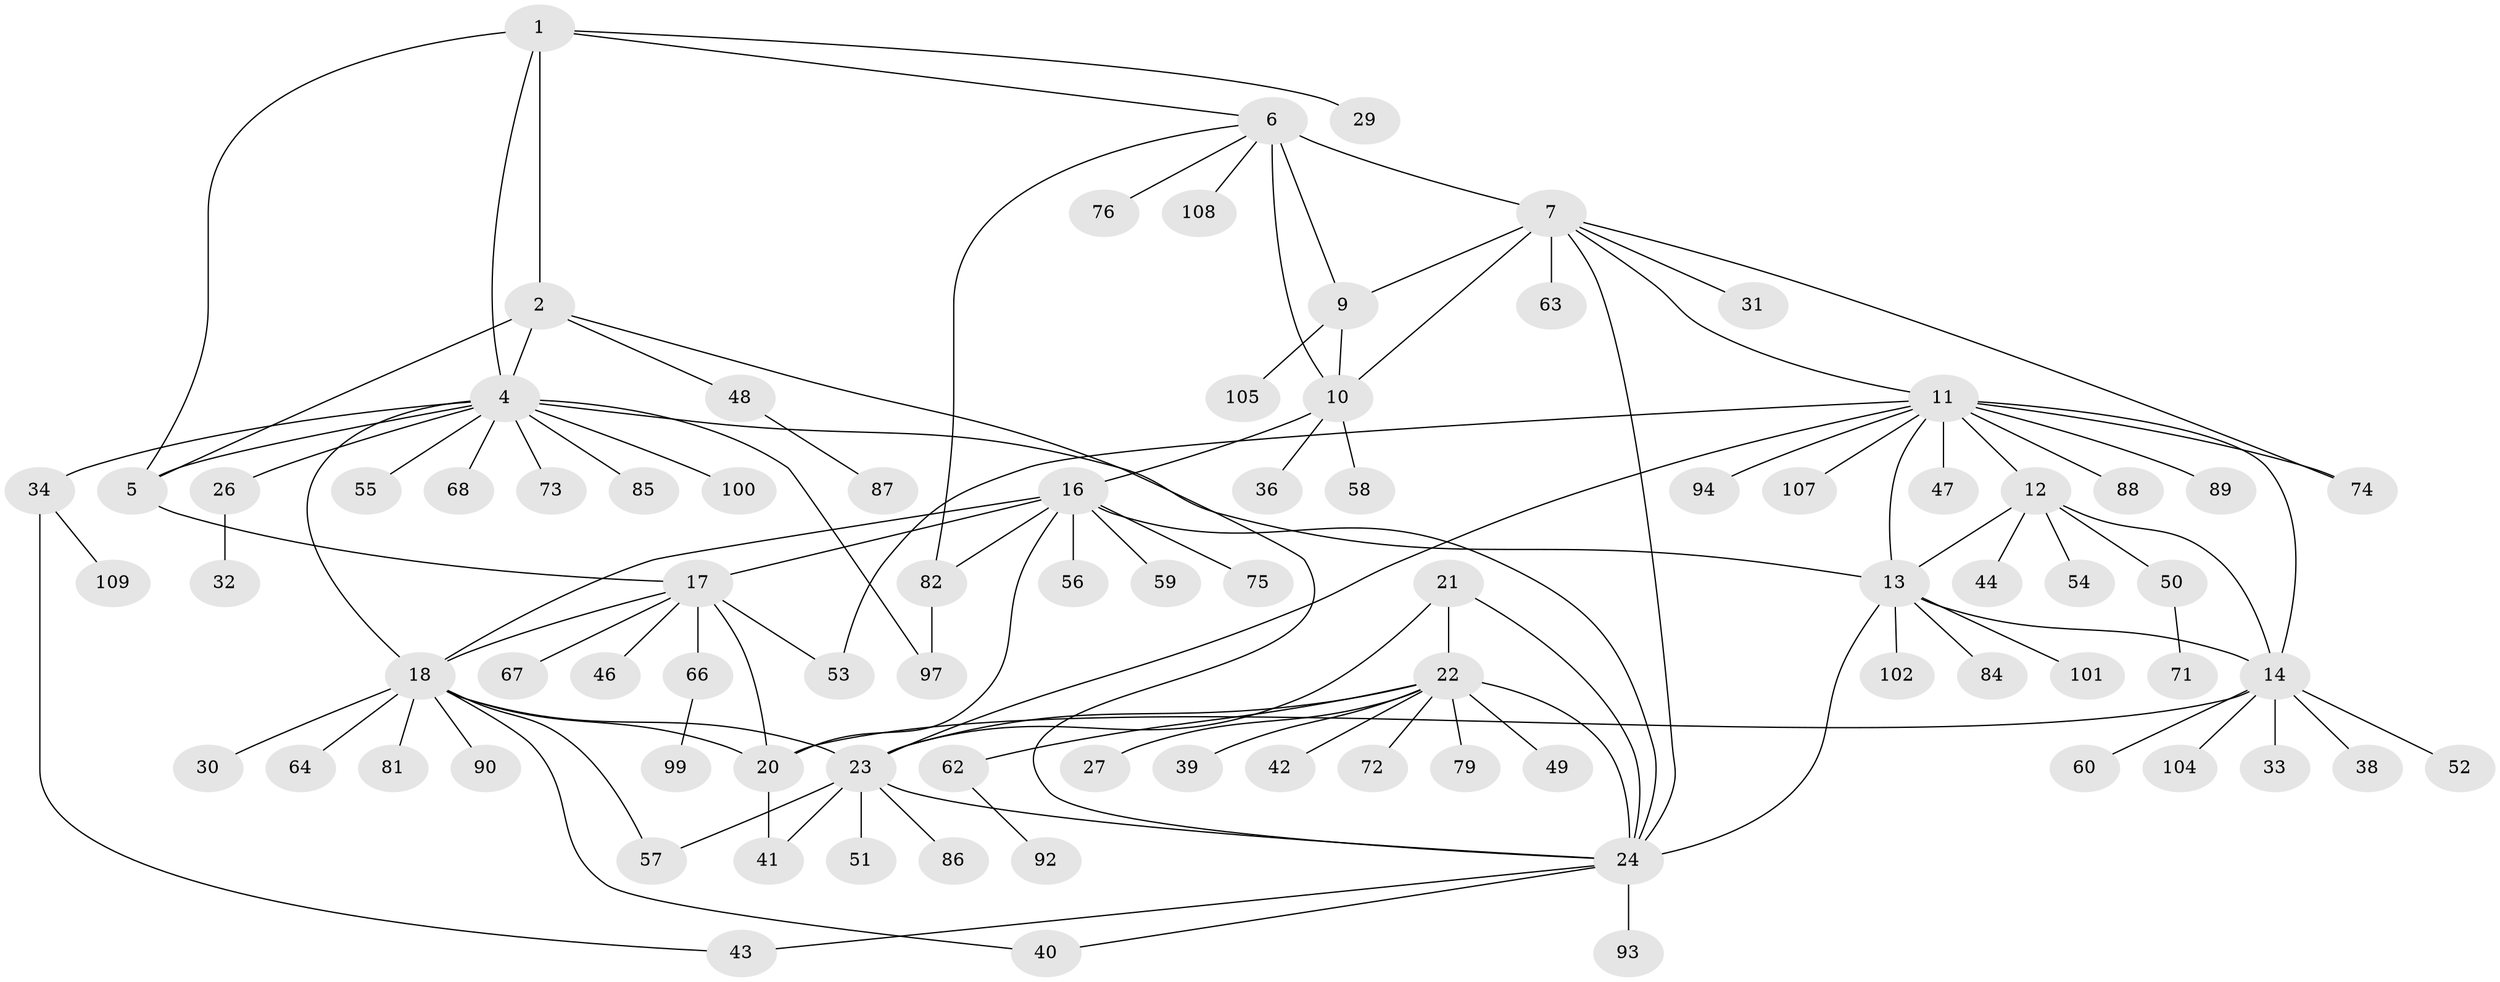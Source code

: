 // Generated by graph-tools (version 1.1) at 2025/52/02/27/25 19:52:17]
// undirected, 86 vertices, 117 edges
graph export_dot {
graph [start="1"]
  node [color=gray90,style=filled];
  1 [super="+35"];
  2 [super="+3"];
  4 [super="+96"];
  5 [super="+61"];
  6 [super="+8"];
  7 [super="+103"];
  9;
  10 [super="+69"];
  11 [super="+15"];
  12 [super="+98"];
  13 [super="+80"];
  14 [super="+77"];
  16 [super="+70"];
  17 [super="+19"];
  18 [super="+28"];
  20 [super="+37"];
  21;
  22 [super="+25"];
  23 [super="+65"];
  24 [super="+45"];
  26;
  27;
  29;
  30;
  31;
  32 [super="+95"];
  33;
  34;
  36;
  38;
  39;
  40;
  41;
  42;
  43;
  44;
  46;
  47;
  48;
  49;
  50 [super="+91"];
  51;
  52;
  53;
  54;
  55;
  56;
  57;
  58;
  59;
  60;
  62 [super="+78"];
  63;
  64;
  66 [super="+83"];
  67;
  68;
  71;
  72;
  73;
  74 [super="+106"];
  75;
  76;
  79;
  81;
  82;
  84;
  85;
  86;
  87;
  88;
  89;
  90;
  92;
  93;
  94;
  97;
  99;
  100;
  101;
  102;
  104;
  105;
  107;
  108;
  109;
  1 -- 2 [weight=2];
  1 -- 4;
  1 -- 5;
  1 -- 6;
  1 -- 29;
  2 -- 4 [weight=2];
  2 -- 5 [weight=2];
  2 -- 48;
  2 -- 24;
  4 -- 5;
  4 -- 13;
  4 -- 26;
  4 -- 34;
  4 -- 55;
  4 -- 68;
  4 -- 73;
  4 -- 85;
  4 -- 97;
  4 -- 100;
  4 -- 18;
  5 -- 17;
  6 -- 7 [weight=2];
  6 -- 9 [weight=2];
  6 -- 10 [weight=2];
  6 -- 108;
  6 -- 82;
  6 -- 76;
  7 -- 9;
  7 -- 10;
  7 -- 24;
  7 -- 31;
  7 -- 63;
  7 -- 74;
  7 -- 11;
  9 -- 10;
  9 -- 105;
  10 -- 16;
  10 -- 36;
  10 -- 58;
  11 -- 12 [weight=2];
  11 -- 13 [weight=2];
  11 -- 14 [weight=2];
  11 -- 53;
  11 -- 88;
  11 -- 94;
  11 -- 107;
  11 -- 47;
  11 -- 23;
  11 -- 89;
  11 -- 74;
  12 -- 13;
  12 -- 14;
  12 -- 44;
  12 -- 50;
  12 -- 54;
  13 -- 14;
  13 -- 84;
  13 -- 101;
  13 -- 102;
  13 -- 24;
  14 -- 20;
  14 -- 33;
  14 -- 38;
  14 -- 52;
  14 -- 60;
  14 -- 104;
  16 -- 17 [weight=2];
  16 -- 18;
  16 -- 20;
  16 -- 56;
  16 -- 59;
  16 -- 75;
  16 -- 24;
  16 -- 82;
  17 -- 18 [weight=2];
  17 -- 20 [weight=2];
  17 -- 53;
  17 -- 67;
  17 -- 66;
  17 -- 46;
  18 -- 20;
  18 -- 23;
  18 -- 30;
  18 -- 40;
  18 -- 57;
  18 -- 64;
  18 -- 81;
  18 -- 90;
  20 -- 41;
  21 -- 22 [weight=2];
  21 -- 23;
  21 -- 24;
  22 -- 23 [weight=2];
  22 -- 24 [weight=2];
  22 -- 27;
  22 -- 39;
  22 -- 49;
  22 -- 72;
  22 -- 42;
  22 -- 79;
  22 -- 62;
  23 -- 24;
  23 -- 41;
  23 -- 51;
  23 -- 86;
  23 -- 57;
  24 -- 40;
  24 -- 43;
  24 -- 93;
  26 -- 32;
  34 -- 43;
  34 -- 109;
  48 -- 87;
  50 -- 71;
  62 -- 92;
  66 -- 99;
  82 -- 97;
}
